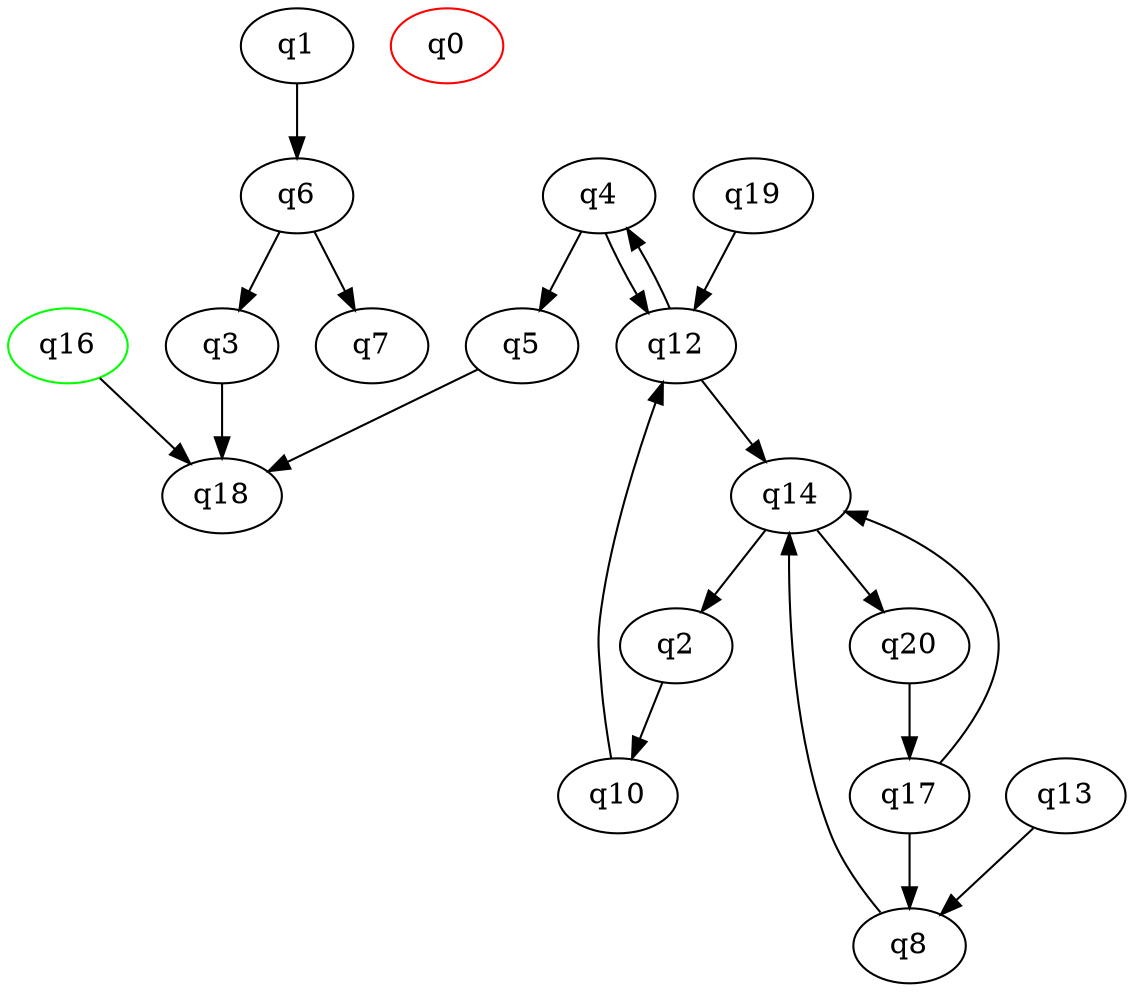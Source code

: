 digraph A{
q16 [initial=1,color=green];
q0 [final=1,color=red];
q1 -> q6;
q2 -> q10;
q3 -> q18;
q4 -> q5;
q4 -> q12;
q5 -> q18;
q6 -> q3;
q6 -> q7;
q8 -> q14;
q10 -> q12;
q12 -> q4;
q12 -> q14;
q13 -> q8;
q14 -> q2;
q14 -> q20;
q16 -> q18;
q17 -> q8;
q17 -> q14;
q19 -> q12;
q20 -> q17;
}